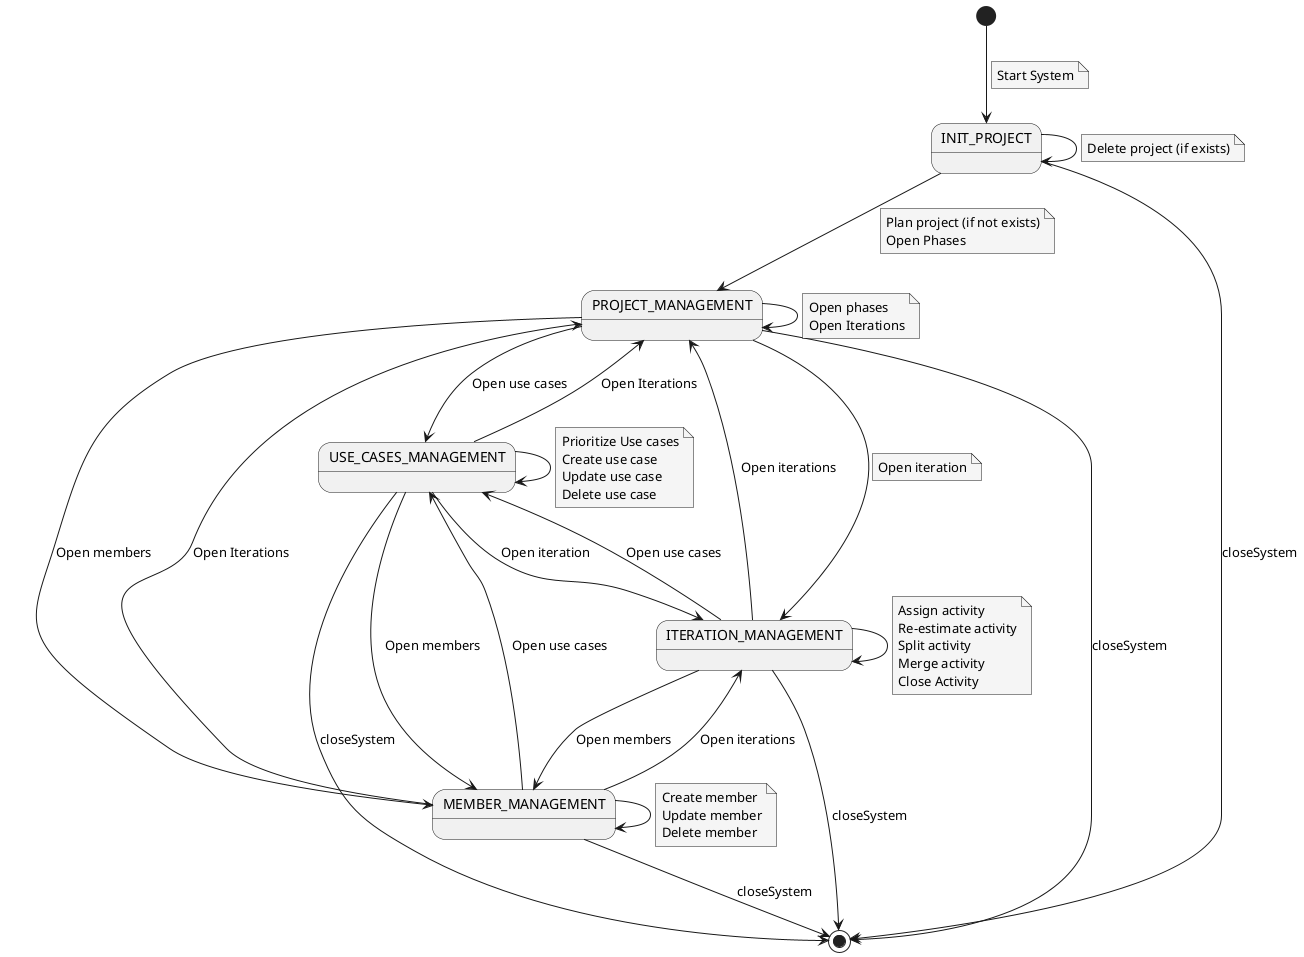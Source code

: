 @startuml

skinparam {
    NoteBackgroundColor #whiteSmoke
}

[*] --> INIT_PROJECT
 note on link
    Start System
 end note

 INIT_PROJECT --> INIT_PROJECT
    note on link
        Delete project (if exists)
    end note

INIT_PROJECT -down-> PROJECT_MANAGEMENT
    note on link
        Plan project (if not exists)
        Open Phases
    end note

INIT_PROJECT            -down-> [*] : closeSystem
PROJECT_MANAGEMENT          -down-> [*] : closeSystem
USE_CASES_MANAGEMENT    -down-> [*] : closeSystem
MEMBER_MANAGEMENT       -down-> [*] : closeSystem
ITERATION_MANAGEMENT      -down-> [*] : closeSystem

PROJECT_MANAGEMENT --> PROJECT_MANAGEMENT
    note on link
        Open phases
        Open Iterations
    end note
PROJECT_MANAGEMENT --> USE_CASES_MANAGEMENT : Open use cases
PROJECT_MANAGEMENT --> MEMBER_MANAGEMENT    : Open members
PROJECT_MANAGEMENT --> ITERATION_MANAGEMENT
    note on link
        Open iteration
    end note
USE_CASES_MANAGEMENT --> USE_CASES_MANAGEMENT
    note on link
        Prioritize Use cases
        Create use case
        Update use case
        Delete use case
    end note
USE_CASES_MANAGEMENT --> PROJECT_MANAGEMENT         : Open Iterations
USE_CASES_MANAGEMENT --> MEMBER_MANAGEMENT      : Open members
USE_CASES_MANAGEMENT --> ITERATION_MANAGEMENT     : Open iteration

MEMBER_MANAGEMENT --> MEMBER_MANAGEMENT
    note on link
        Create member
        Update member
        Delete member
    end note
MEMBER_MANAGEMENT --> PROJECT_MANAGEMENT        : Open Iterations
MEMBER_MANAGEMENT --> USE_CASES_MANAGEMENT  : Open use cases
MEMBER_MANAGEMENT --> ITERATION_MANAGEMENT    : Open iterations

ITERATION_MANAGEMENT --> ITERATION_MANAGEMENT
    note on link
        Assign activity
        Re-estimate activity
        Split activity
        Merge activity
        Close Activity
    end note
ITERATION_MANAGEMENT --> PROJECT_MANAGEMENT : Open iterations
ITERATION_MANAGEMENT --> MEMBER_MANAGEMENT : Open members
ITERATION_MANAGEMENT --> USE_CASES_MANAGEMENT : Open use cases
@enduml
